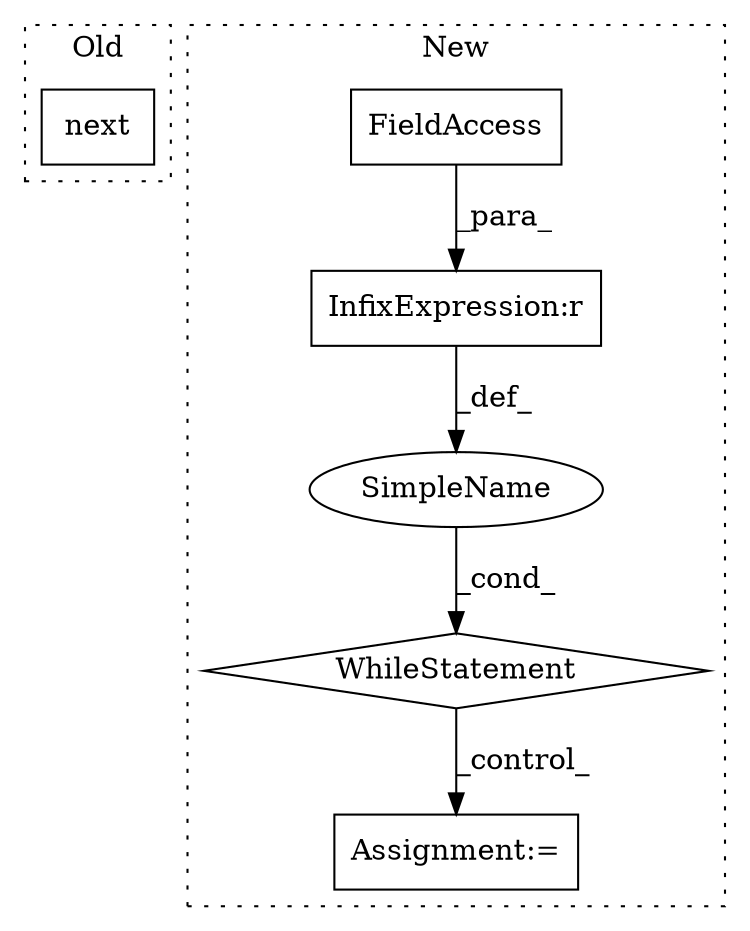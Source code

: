 digraph G {
subgraph cluster0 {
1 [label="next" a="32" s="1261,1279" l="5,1" shape="box"];
label = "Old";
style="dotted";
}
subgraph cluster1 {
2 [label="WhileStatement" a="61" s="1229,1277" l="7,2" shape="diamond"];
3 [label="Assignment:=" a="7" s="1396" l="1" shape="box"];
4 [label="SimpleName" a="42" s="" l="" shape="ellipse"];
5 [label="InfixExpression:r" a="27" s="1257" l="4" shape="box"];
6 [label="FieldAccess" a="22" s="1237" l="20" shape="box"];
label = "New";
style="dotted";
}
2 -> 3 [label="_control_"];
4 -> 2 [label="_cond_"];
5 -> 4 [label="_def_"];
6 -> 5 [label="_para_"];
}